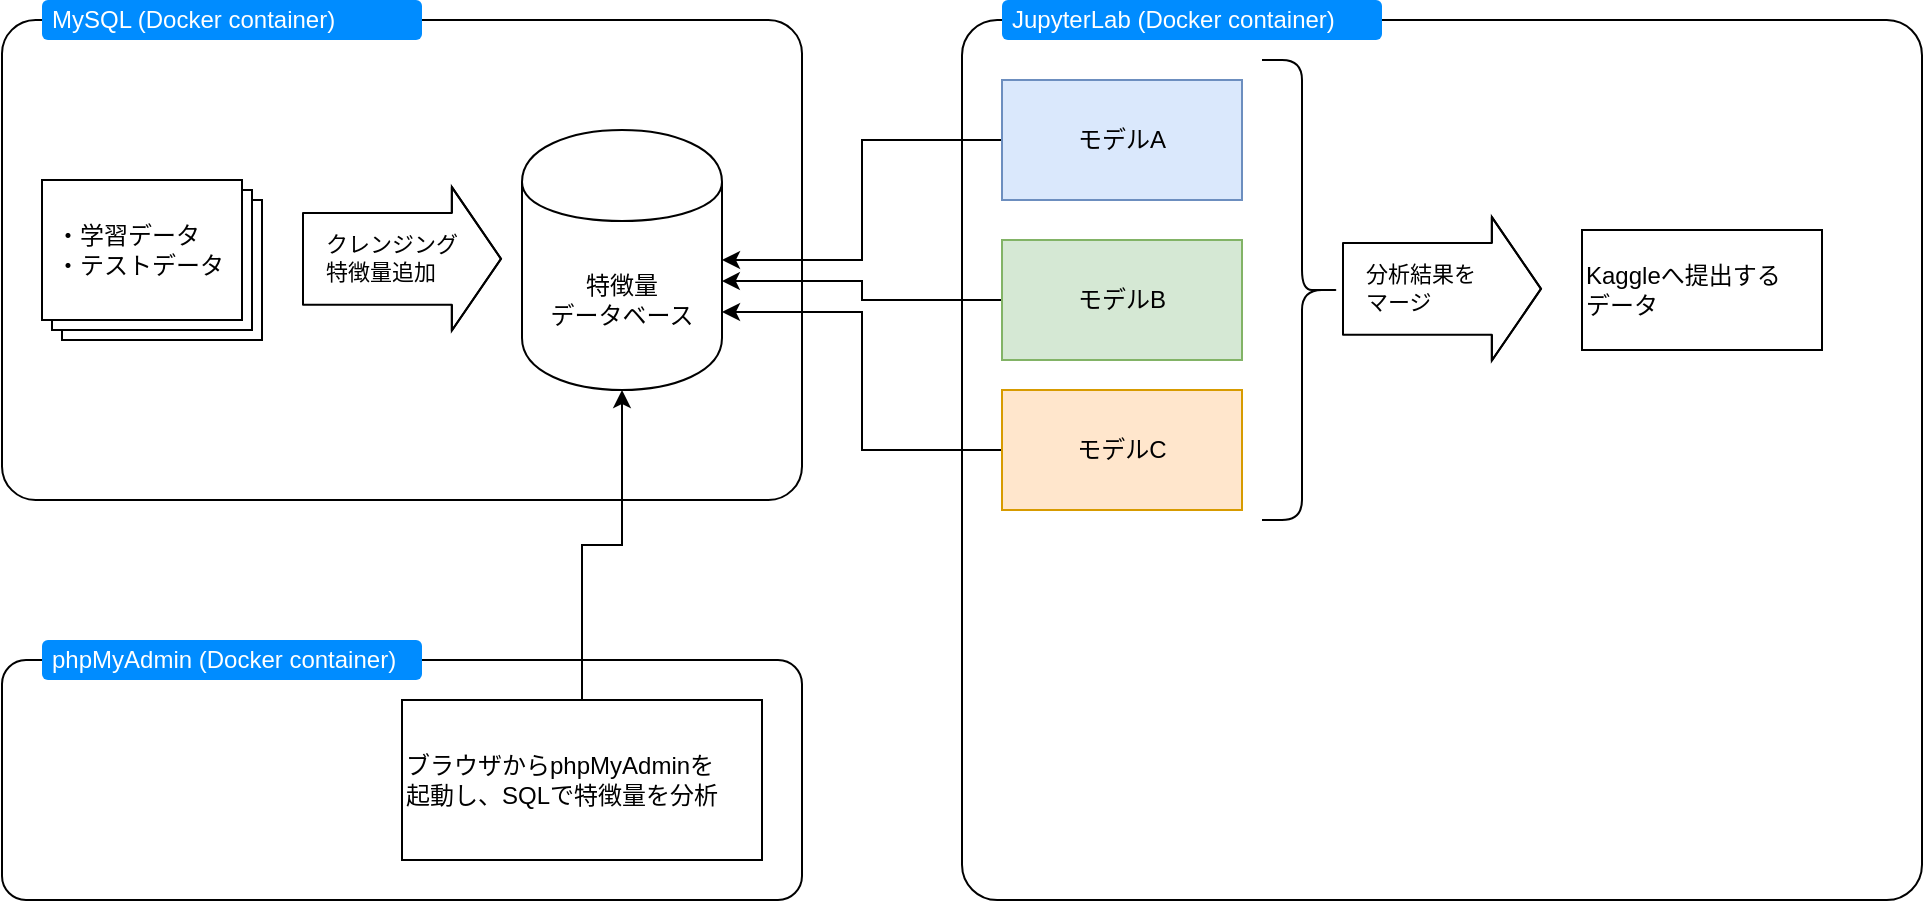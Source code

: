 <mxfile version="12.6.5" type="device"><diagram id="pDE_acJ_i9RqgtefvYFk" name="Page-1"><mxGraphModel dx="1113" dy="800" grid="1" gridSize="10" guides="1" tooltips="1" connect="1" arrows="1" fold="1" page="1" pageScale="1" pageWidth="1100" pageHeight="850" math="0" shadow="0"><root><mxCell id="0"/><mxCell id="1" parent="0"/><mxCell id="_SjQrrtf6UH2ZWmZwYow-1" value="" style="rounded=1;whiteSpace=wrap;html=1;arcSize=7;" vertex="1" parent="1"><mxGeometry x="40" y="40" width="400" height="240" as="geometry"/></mxCell><mxCell id="_SjQrrtf6UH2ZWmZwYow-2" value="" style="rounded=1;whiteSpace=wrap;html=1;arcSize=10;" vertex="1" parent="1"><mxGeometry x="40" y="360" width="400" height="120" as="geometry"/></mxCell><mxCell id="_SjQrrtf6UH2ZWmZwYow-3" value="" style="rounded=1;whiteSpace=wrap;html=1;arcSize=4;" vertex="1" parent="1"><mxGeometry x="520" y="40" width="480" height="440" as="geometry"/></mxCell><mxCell id="_SjQrrtf6UH2ZWmZwYow-11" value="特徴量&lt;br&gt;データベース" style="shape=cylinder;whiteSpace=wrap;html=1;boundedLbl=1;backgroundOutline=1;fillColor=#ffffff;align=center;" vertex="1" parent="1"><mxGeometry x="300" y="95" width="100" height="130" as="geometry"/></mxCell><mxCell id="_SjQrrtf6UH2ZWmZwYow-14" value="クレンジング&lt;br&gt;特徴量追加" style="shape=flexArrow;endArrow=classic;html=1;endWidth=24.844;endSize=7.859;width=45.882;align=left;" edge="1" parent="1"><mxGeometry x="-0.6" y="-10" width="50" height="50" relative="1" as="geometry"><mxPoint x="190" y="159.41" as="sourcePoint"/><mxPoint x="290" y="159.41" as="targetPoint"/><Array as="points"><mxPoint x="210" y="159.41"/></Array><mxPoint x="-10" y="-10" as="offset"/></mxGeometry></mxCell><mxCell id="_SjQrrtf6UH2ZWmZwYow-24" style="edgeStyle=orthogonalEdgeStyle;rounded=0;orthogonalLoop=1;jettySize=auto;html=1;entryX=1;entryY=0.5;entryDx=0;entryDy=0;align=left;" edge="1" parent="1" source="_SjQrrtf6UH2ZWmZwYow-18" target="_SjQrrtf6UH2ZWmZwYow-11"><mxGeometry relative="1" as="geometry"/></mxCell><mxCell id="_SjQrrtf6UH2ZWmZwYow-18" value="モデルA" style="rounded=0;whiteSpace=wrap;html=1;fillColor=#dae8fc;align=center;strokeColor=#6c8ebf;" vertex="1" parent="1"><mxGeometry x="540" y="70" width="120" height="60" as="geometry"/></mxCell><mxCell id="_SjQrrtf6UH2ZWmZwYow-21" style="edgeStyle=orthogonalEdgeStyle;rounded=0;orthogonalLoop=1;jettySize=auto;html=1;entryX=1;entryY=0.7;entryDx=0;entryDy=0;align=left;" edge="1" parent="1" source="_SjQrrtf6UH2ZWmZwYow-19" target="_SjQrrtf6UH2ZWmZwYow-11"><mxGeometry relative="1" as="geometry"/></mxCell><mxCell id="_SjQrrtf6UH2ZWmZwYow-19" value="モデルC" style="rounded=0;whiteSpace=wrap;html=1;fillColor=#ffe6cc;align=center;strokeColor=#d79b00;" vertex="1" parent="1"><mxGeometry x="540" y="225" width="120" height="60" as="geometry"/></mxCell><mxCell id="_SjQrrtf6UH2ZWmZwYow-22" style="edgeStyle=orthogonalEdgeStyle;rounded=0;orthogonalLoop=1;jettySize=auto;html=1;exitX=0;exitY=0.5;exitDx=0;exitDy=0;entryX=0.999;entryY=0.581;entryDx=0;entryDy=0;entryPerimeter=0;align=left;" edge="1" parent="1" source="_SjQrrtf6UH2ZWmZwYow-20" target="_SjQrrtf6UH2ZWmZwYow-11"><mxGeometry relative="1" as="geometry"/></mxCell><mxCell id="_SjQrrtf6UH2ZWmZwYow-20" value="モデルB" style="rounded=0;whiteSpace=wrap;html=1;fillColor=#d5e8d4;align=center;strokeColor=#82b366;" vertex="1" parent="1"><mxGeometry x="540" y="150" width="120" height="60" as="geometry"/></mxCell><mxCell id="_SjQrrtf6UH2ZWmZwYow-33" value="" style="group" vertex="1" connectable="0" parent="1"><mxGeometry x="60" y="120" width="110" height="80" as="geometry"/></mxCell><mxCell id="_SjQrrtf6UH2ZWmZwYow-31" value="" style="verticalLabelPosition=bottom;verticalAlign=top;html=1;shape=mxgraph.basic.layered_rect;dx=10;outlineConnect=0;fillColor=#ffffff;align=center;" vertex="1" parent="_SjQrrtf6UH2ZWmZwYow-33"><mxGeometry width="110" height="80" as="geometry"/></mxCell><mxCell id="_SjQrrtf6UH2ZWmZwYow-32" value="&lt;span style=&quot;white-space: normal;&quot;&gt;・学習データ&lt;/span&gt;&lt;br style=&quot;white-space: normal;&quot;&gt;&lt;span style=&quot;white-space: normal;&quot;&gt;・テストデータ&lt;/span&gt;" style="text;html=1;strokeColor=none;fillColor=none;align=left;verticalAlign=middle;whiteSpace=wrap;rounded=0;" vertex="1" parent="_SjQrrtf6UH2ZWmZwYow-33"><mxGeometry x="5" y="10" width="90" height="50" as="geometry"/></mxCell><mxCell id="_SjQrrtf6UH2ZWmZwYow-39" style="edgeStyle=orthogonalEdgeStyle;rounded=0;orthogonalLoop=1;jettySize=auto;html=1;entryX=0.5;entryY=1;entryDx=0;entryDy=0;align=left;" edge="1" parent="1" source="_SjQrrtf6UH2ZWmZwYow-38" target="_SjQrrtf6UH2ZWmZwYow-11"><mxGeometry relative="1" as="geometry"/></mxCell><mxCell id="_SjQrrtf6UH2ZWmZwYow-38" value="ブラウザからphpMyAdminを&lt;br&gt;起動し、SQLで特徴量を分析" style="rounded=0;whiteSpace=wrap;html=1;fillColor=#ffffff;align=left;" vertex="1" parent="1"><mxGeometry x="240" y="380" width="180" height="80" as="geometry"/></mxCell><mxCell id="_SjQrrtf6UH2ZWmZwYow-40" value="&lt;span style=&quot;white-space: normal&quot;&gt;&lt;font color=&quot;#ffffff&quot;&gt;phpMyAdmin&amp;nbsp;(Docker container)&lt;/font&gt;&lt;/span&gt;" style="rounded=1;whiteSpace=wrap;html=1;fillColor=#008CFF;align=left;strokeColor=none;strokeWidth=1;spacing=5;" vertex="1" parent="1"><mxGeometry x="60" y="350" width="190" height="20" as="geometry"/></mxCell><mxCell id="_SjQrrtf6UH2ZWmZwYow-44" value="&lt;span style=&quot;white-space: normal&quot;&gt;MySQL (Docker container)&lt;br&gt;&lt;/span&gt;" style="rounded=1;whiteSpace=wrap;html=1;fillColor=#008CFF;align=left;strokeColor=none;strokeWidth=1;spacing=5;fontColor=#FFFFFF;" vertex="1" parent="1"><mxGeometry x="60" y="30" width="190" height="20" as="geometry"/></mxCell><mxCell id="_SjQrrtf6UH2ZWmZwYow-48" value="&lt;span style=&quot;white-space: normal&quot;&gt;&lt;font color=&quot;#ffffff&quot;&gt;JupyterLab (Docker container)&lt;/font&gt;&lt;/span&gt;" style="rounded=1;whiteSpace=wrap;html=1;fillColor=#008CFF;align=left;strokeColor=none;strokeWidth=1;spacing=5;" vertex="1" parent="1"><mxGeometry x="540" y="30" width="190" height="20" as="geometry"/></mxCell><mxCell id="_SjQrrtf6UH2ZWmZwYow-49" value="" style="shape=curlyBracket;whiteSpace=wrap;html=1;rounded=1;strokeWidth=1;fillColor=#008CFF;fontColor=#FFFFFF;align=left;rotation=-180;" vertex="1" parent="1"><mxGeometry x="670" y="60" width="40" height="230" as="geometry"/></mxCell><mxCell id="_SjQrrtf6UH2ZWmZwYow-50" value="Text" style="text;html=1;align=center;verticalAlign=middle;resizable=0;points=[];autosize=1;fontColor=#FFFFFF;" vertex="1" parent="1"><mxGeometry x="238" y="293" width="40" height="20" as="geometry"/></mxCell><mxCell id="_SjQrrtf6UH2ZWmZwYow-52" value="Kaggleへ提出する&lt;br&gt;データ" style="rounded=0;whiteSpace=wrap;html=1;strokeWidth=1;fillColor=#FFFFFF;fontColor=#000000;align=left;" vertex="1" parent="1"><mxGeometry x="830" y="145" width="120" height="60" as="geometry"/></mxCell><mxCell id="_SjQrrtf6UH2ZWmZwYow-53" value="分析結果を&lt;br&gt;マージ" style="shape=flexArrow;endArrow=classic;html=1;endWidth=24.844;endSize=7.859;width=45.882;align=left;" edge="1" parent="1"><mxGeometry x="-0.6" y="-10" width="50" height="50" relative="1" as="geometry"><mxPoint x="710" y="174.41" as="sourcePoint"/><mxPoint x="810" y="174.41" as="targetPoint"/><Array as="points"><mxPoint x="730" y="174.41"/></Array><mxPoint x="-10" y="-10" as="offset"/></mxGeometry></mxCell></root></mxGraphModel></diagram></mxfile>